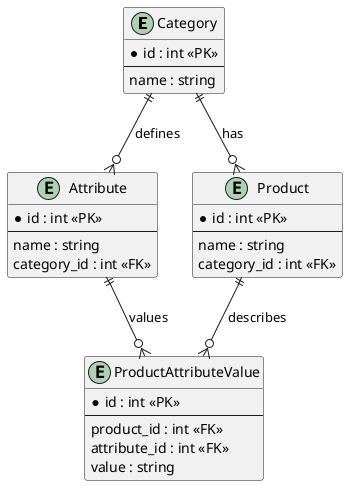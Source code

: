 @startuml
entity "Category" as category {
    *id : int <<PK>>
    --
    name : string
}

entity "Attribute" as attribute {
    *id : int <<PK>>
    --
    name : string
    category_id : int <<FK>>
}

entity "Product" as product {
    *id : int <<PK>>
    --
    name : string
    category_id : int <<FK>>
}

entity "ProductAttributeValue" as pav {
    *id : int <<PK>>
    --
    product_id : int <<FK>>
    attribute_id : int <<FK>>
    value : string
}

category ||--o{ product : has
category ||--o{ attribute : defines
product ||--o{ pav : describes
attribute ||--o{ pav : values

@enduml


